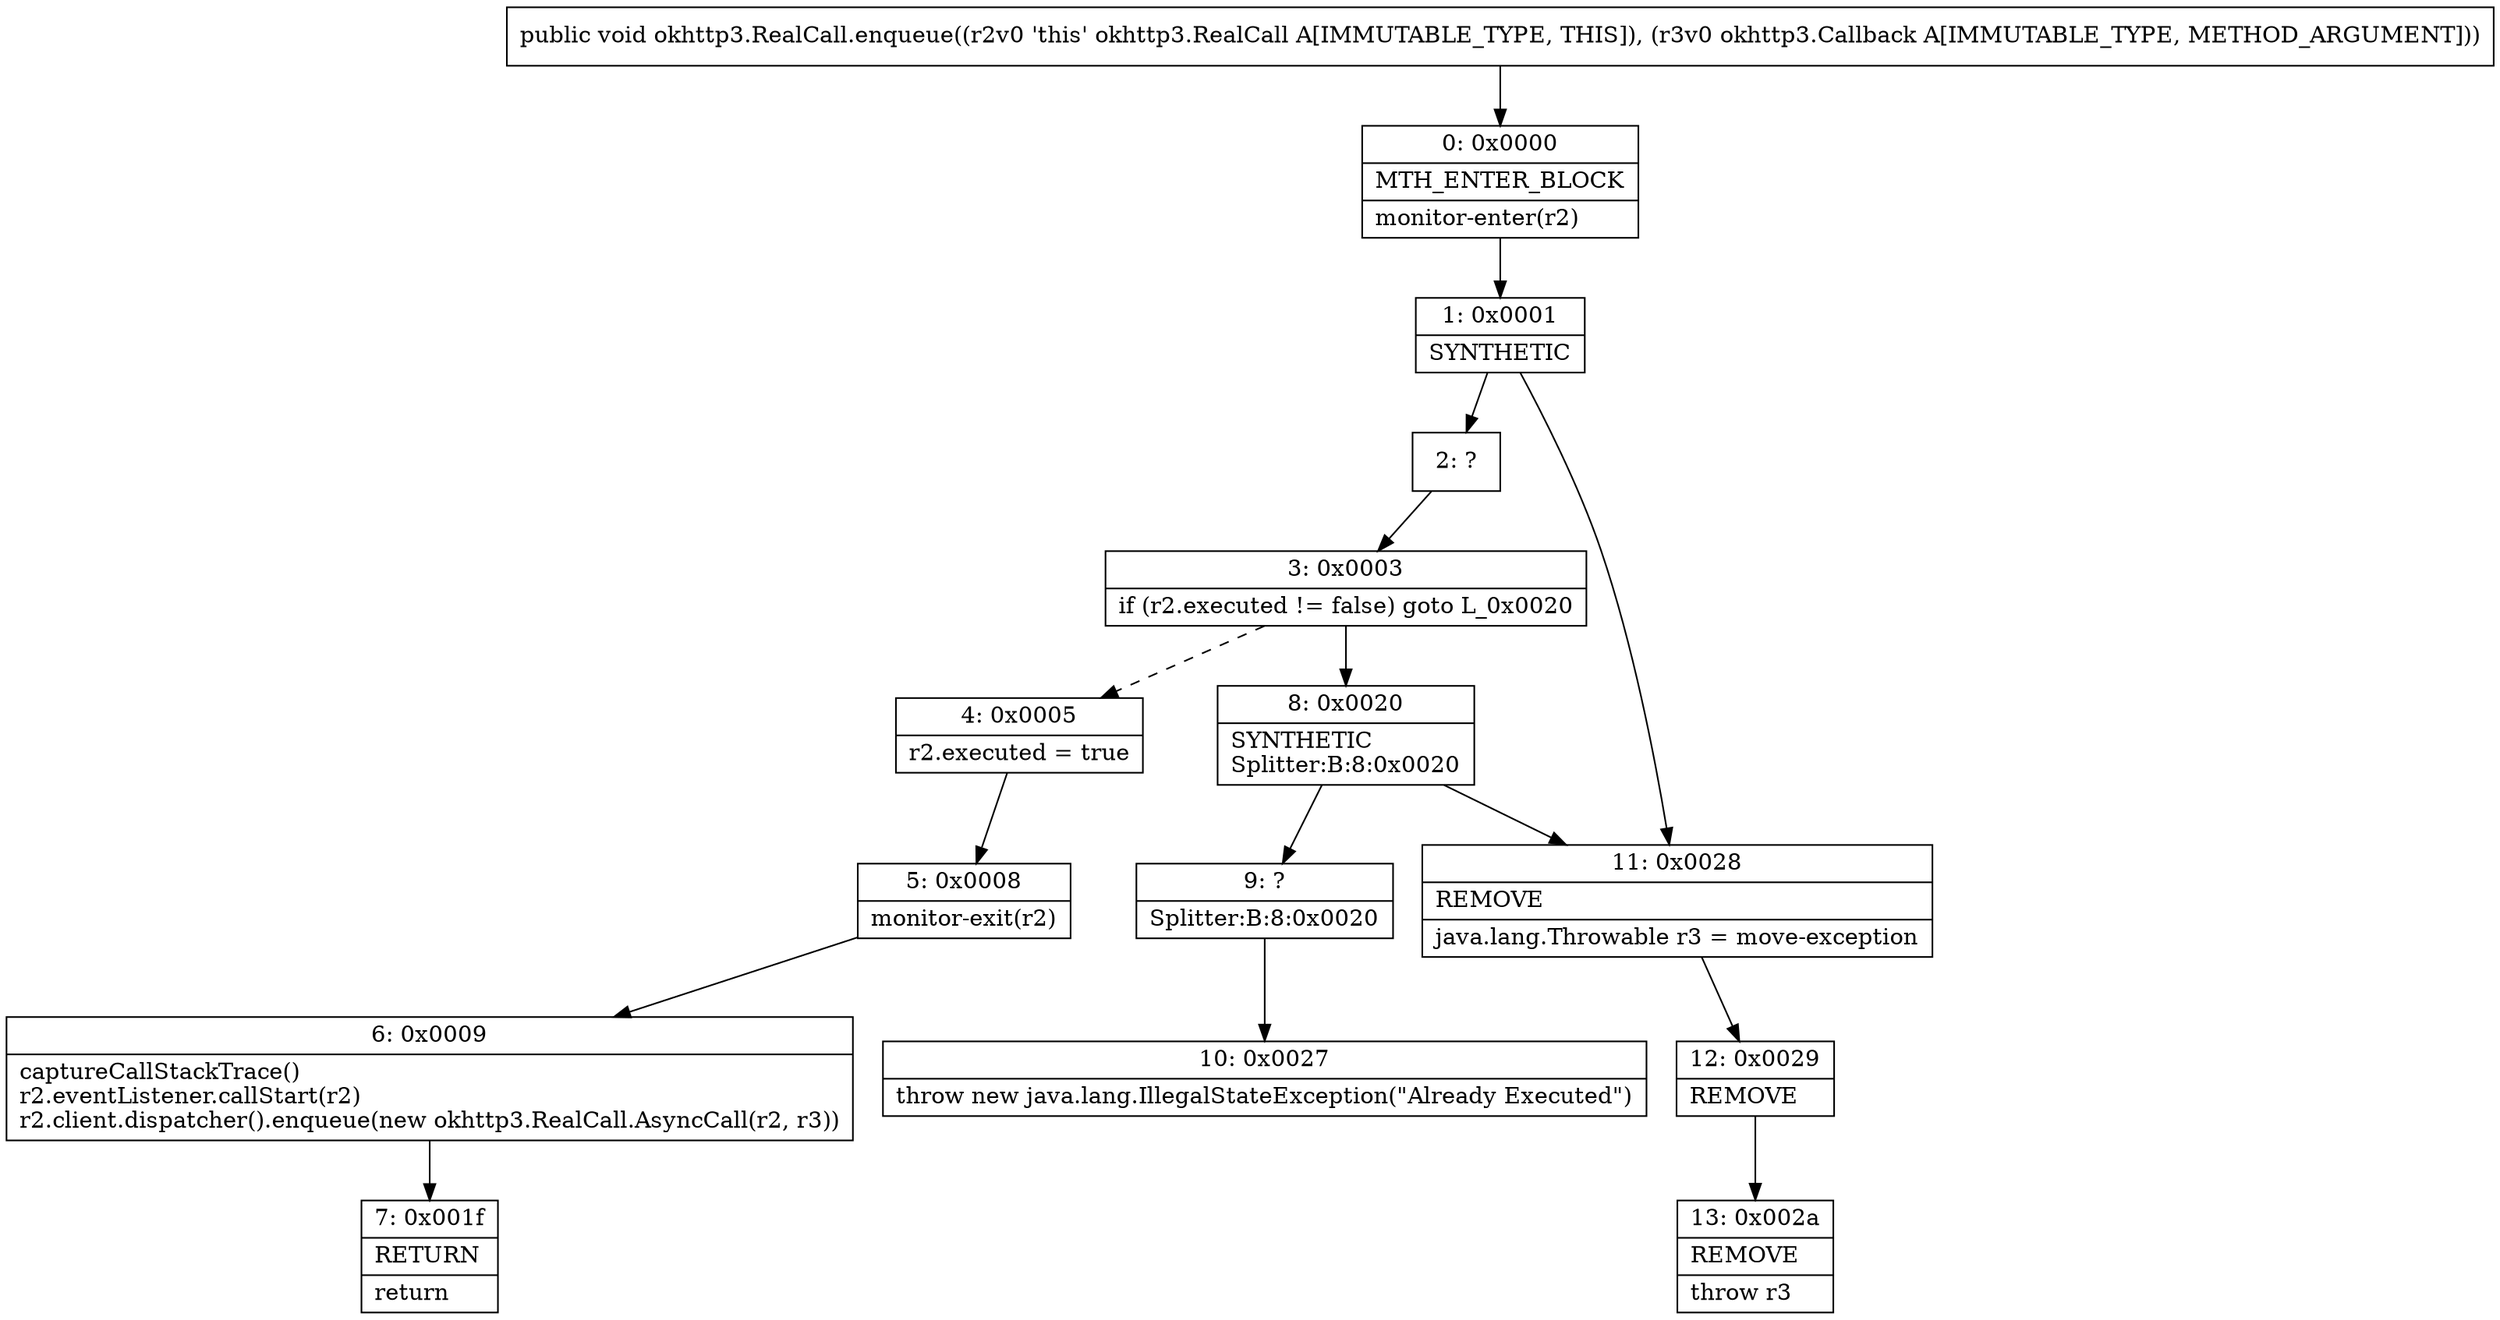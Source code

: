 digraph "CFG forokhttp3.RealCall.enqueue(Lokhttp3\/Callback;)V" {
Node_0 [shape=record,label="{0\:\ 0x0000|MTH_ENTER_BLOCK\l|monitor\-enter(r2)\l}"];
Node_1 [shape=record,label="{1\:\ 0x0001|SYNTHETIC\l}"];
Node_2 [shape=record,label="{2\:\ ?}"];
Node_3 [shape=record,label="{3\:\ 0x0003|if (r2.executed != false) goto L_0x0020\l}"];
Node_4 [shape=record,label="{4\:\ 0x0005|r2.executed = true\l}"];
Node_5 [shape=record,label="{5\:\ 0x0008|monitor\-exit(r2)\l}"];
Node_6 [shape=record,label="{6\:\ 0x0009|captureCallStackTrace()\lr2.eventListener.callStart(r2)\lr2.client.dispatcher().enqueue(new okhttp3.RealCall.AsyncCall(r2, r3))\l}"];
Node_7 [shape=record,label="{7\:\ 0x001f|RETURN\l|return\l}"];
Node_8 [shape=record,label="{8\:\ 0x0020|SYNTHETIC\lSplitter:B:8:0x0020\l}"];
Node_9 [shape=record,label="{9\:\ ?|Splitter:B:8:0x0020\l}"];
Node_10 [shape=record,label="{10\:\ 0x0027|throw new java.lang.IllegalStateException(\"Already Executed\")\l}"];
Node_11 [shape=record,label="{11\:\ 0x0028|REMOVE\l|java.lang.Throwable r3 = move\-exception\l}"];
Node_12 [shape=record,label="{12\:\ 0x0029|REMOVE\l}"];
Node_13 [shape=record,label="{13\:\ 0x002a|REMOVE\l|throw r3\l}"];
MethodNode[shape=record,label="{public void okhttp3.RealCall.enqueue((r2v0 'this' okhttp3.RealCall A[IMMUTABLE_TYPE, THIS]), (r3v0 okhttp3.Callback A[IMMUTABLE_TYPE, METHOD_ARGUMENT])) }"];
MethodNode -> Node_0;
Node_0 -> Node_1;
Node_1 -> Node_2;
Node_1 -> Node_11;
Node_2 -> Node_3;
Node_3 -> Node_4[style=dashed];
Node_3 -> Node_8;
Node_4 -> Node_5;
Node_5 -> Node_6;
Node_6 -> Node_7;
Node_8 -> Node_9;
Node_8 -> Node_11;
Node_9 -> Node_10;
Node_11 -> Node_12;
Node_12 -> Node_13;
}

